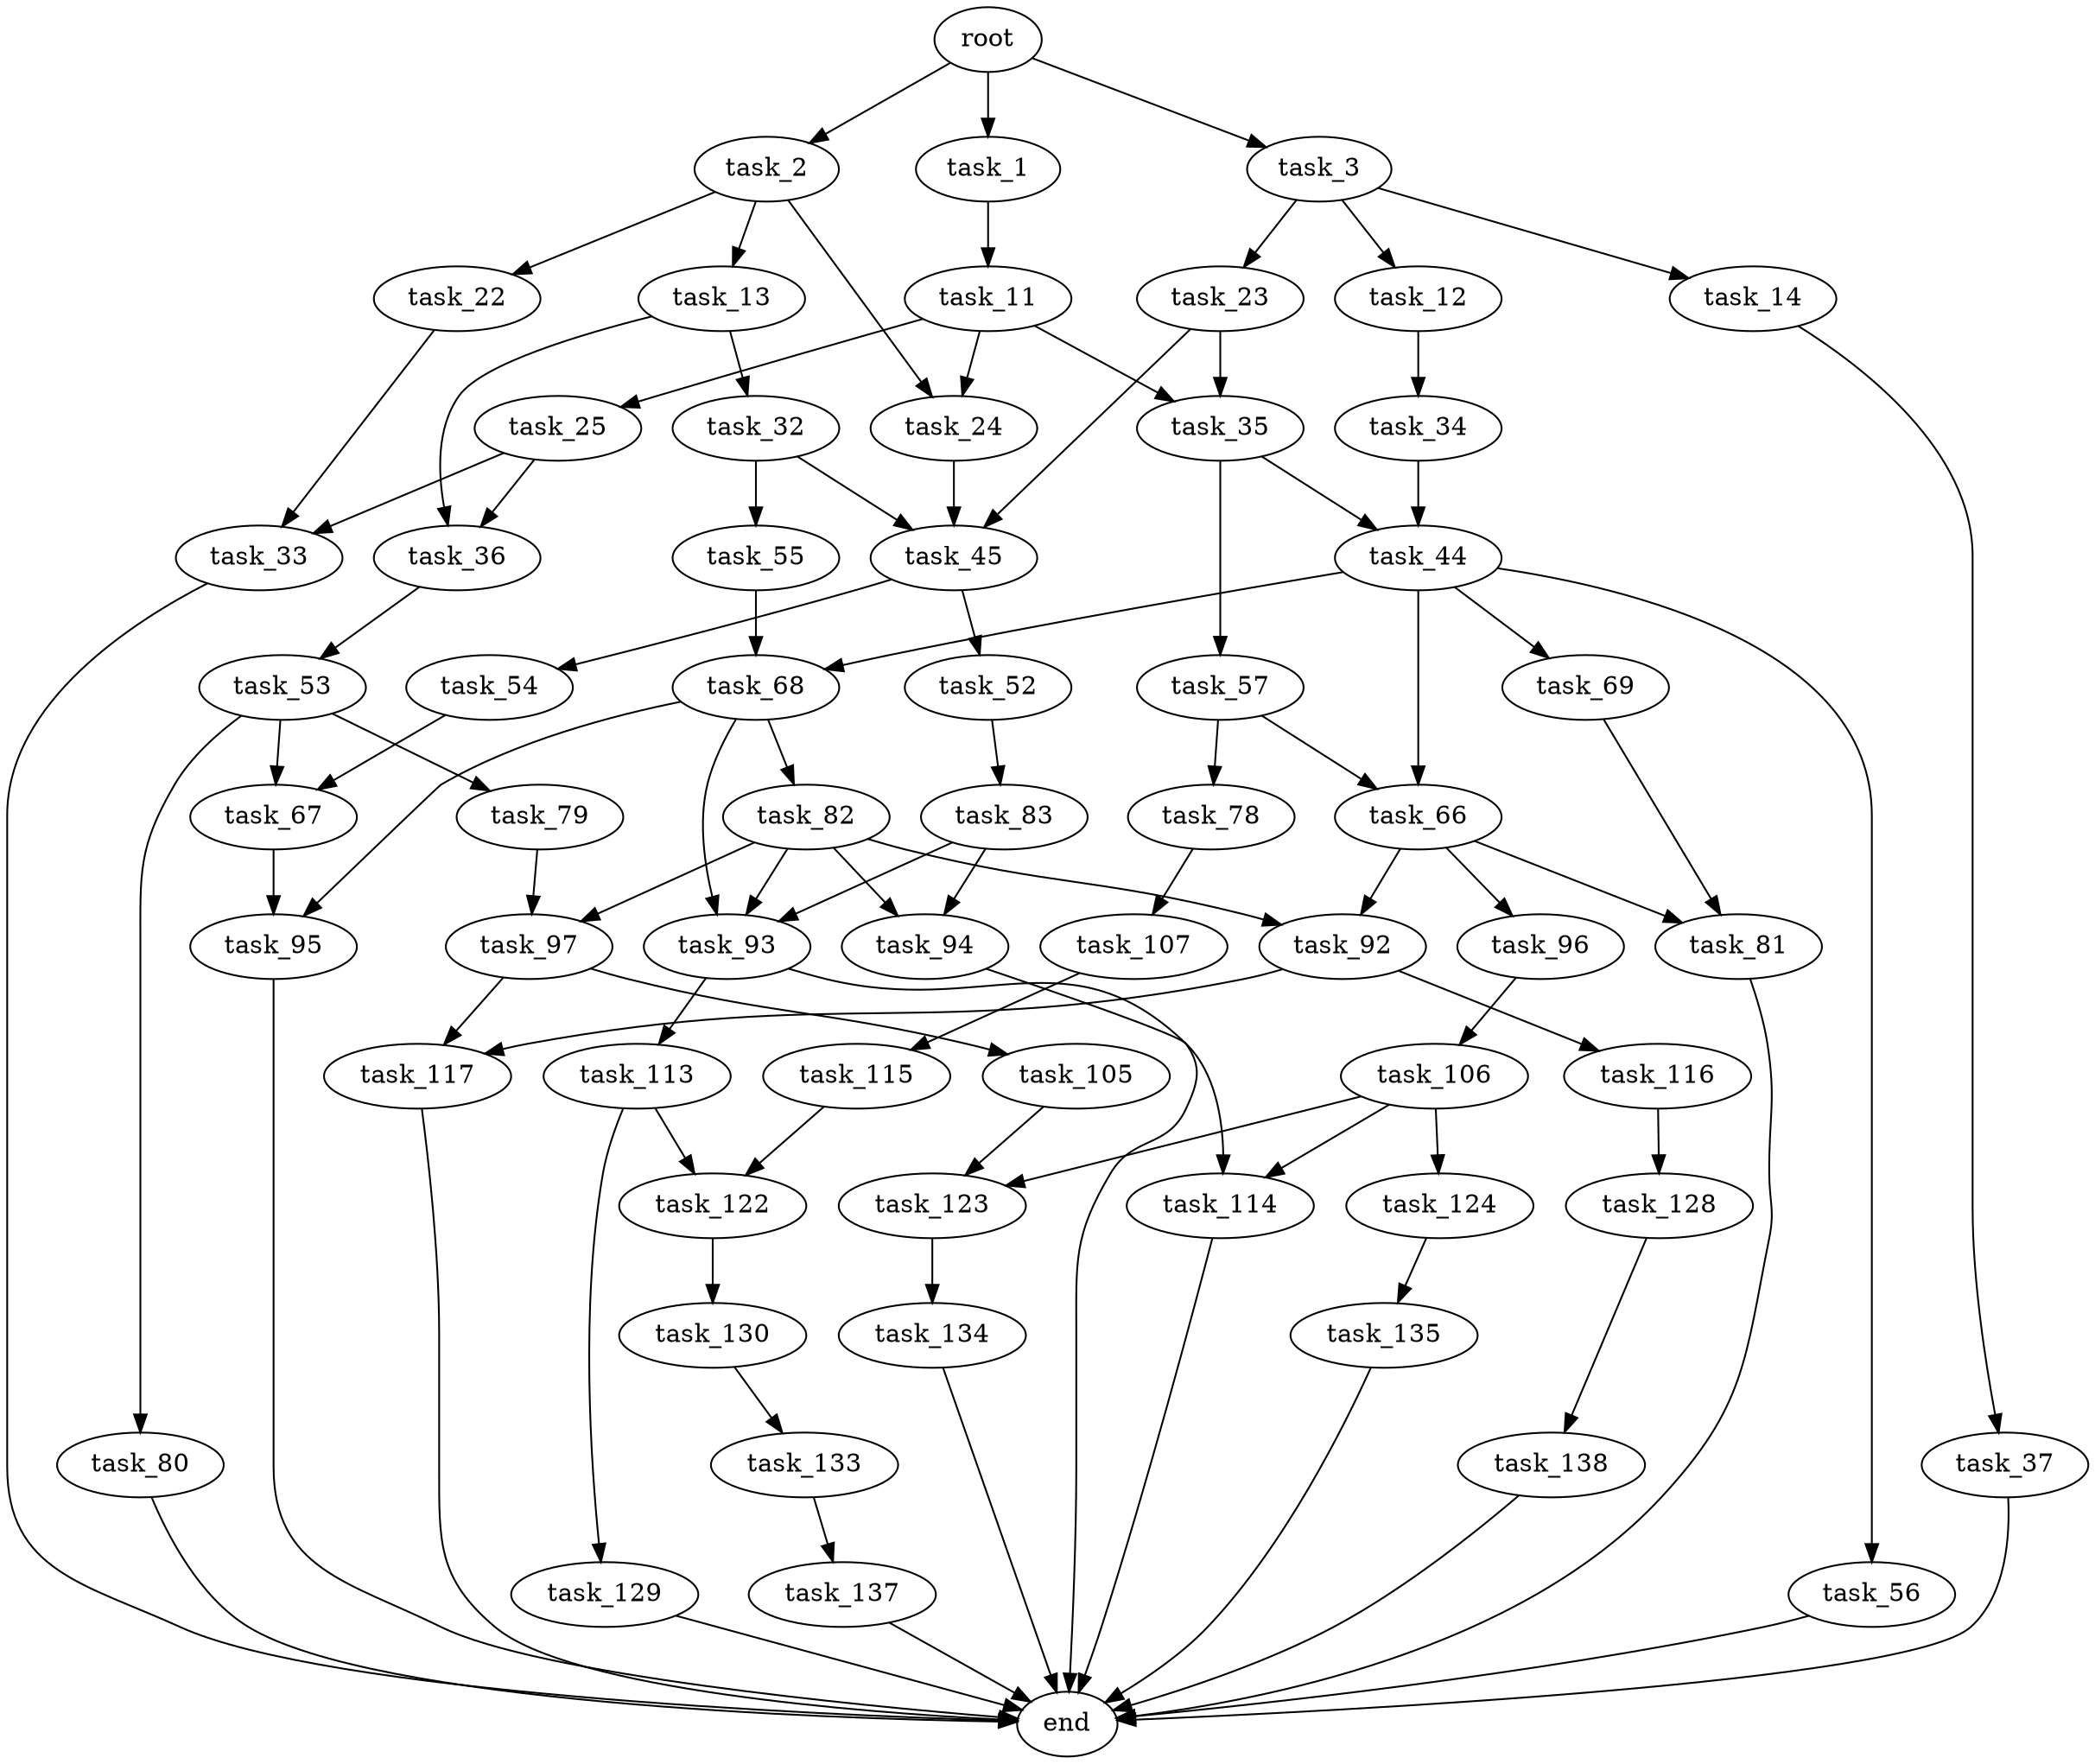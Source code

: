 digraph G {
  root [size="0.000000"];
  task_1 [size="127360426326.000000"];
  task_2 [size="368293445632.000000"];
  task_3 [size="549755813888.000000"];
  task_11 [size="24697882484.000000"];
  task_13 [size="549755813888.000000"];
  task_22 [size="134217728000.000000"];
  task_24 [size="8589934592.000000"];
  task_12 [size="8599956670.000000"];
  task_14 [size="121989061764.000000"];
  task_23 [size="111140916881.000000"];
  task_25 [size="606236039773.000000"];
  task_35 [size="134411761952.000000"];
  task_34 [size="6805781988.000000"];
  task_32 [size="8589934592.000000"];
  task_36 [size="23781521217.000000"];
  task_37 [size="549755813888.000000"];
  task_33 [size="134217728000.000000"];
  task_45 [size="1822971688.000000"];
  task_55 [size="43479822026.000000"];
  end [size="0.000000"];
  task_44 [size="58160325828.000000"];
  task_57 [size="63656417439.000000"];
  task_53 [size="68719476736.000000"];
  task_56 [size="78312518868.000000"];
  task_66 [size="900327201771.000000"];
  task_68 [size="412673790815.000000"];
  task_69 [size="368293445632.000000"];
  task_52 [size="4201017873.000000"];
  task_54 [size="34018939107.000000"];
  task_83 [size="190357807744.000000"];
  task_67 [size="119586499980.000000"];
  task_79 [size="1640252752.000000"];
  task_80 [size="1048564040.000000"];
  task_78 [size="753478743.000000"];
  task_81 [size="34938763731.000000"];
  task_92 [size="104364924828.000000"];
  task_96 [size="326566516962.000000"];
  task_95 [size="549755813888.000000"];
  task_82 [size="134217728000.000000"];
  task_93 [size="549755813888.000000"];
  task_107 [size="694921527404.000000"];
  task_97 [size="374860158936.000000"];
  task_94 [size="1073741824000.000000"];
  task_116 [size="8589934592.000000"];
  task_117 [size="187130794907.000000"];
  task_113 [size="154836712320.000000"];
  task_114 [size="59075630478.000000"];
  task_106 [size="203083724750.000000"];
  task_105 [size="168216151344.000000"];
  task_123 [size="87505255530.000000"];
  task_124 [size="145445524827.000000"];
  task_115 [size="124883041666.000000"];
  task_122 [size="12398986416.000000"];
  task_129 [size="75730400105.000000"];
  task_128 [size="1979720608.000000"];
  task_130 [size="1073741824000.000000"];
  task_134 [size="28991029248.000000"];
  task_135 [size="129313011020.000000"];
  task_138 [size="47362776902.000000"];
  task_133 [size="1676791828.000000"];
  task_137 [size="231928233984.000000"];

  root -> task_1 [size="1.000000"];
  root -> task_2 [size="1.000000"];
  root -> task_3 [size="1.000000"];
  task_1 -> task_11 [size="411041792.000000"];
  task_2 -> task_13 [size="411041792.000000"];
  task_2 -> task_22 [size="411041792.000000"];
  task_2 -> task_24 [size="411041792.000000"];
  task_3 -> task_12 [size="536870912.000000"];
  task_3 -> task_14 [size="536870912.000000"];
  task_3 -> task_23 [size="536870912.000000"];
  task_11 -> task_24 [size="411041792.000000"];
  task_11 -> task_25 [size="411041792.000000"];
  task_11 -> task_35 [size="411041792.000000"];
  task_13 -> task_32 [size="536870912.000000"];
  task_13 -> task_36 [size="536870912.000000"];
  task_22 -> task_33 [size="209715200.000000"];
  task_24 -> task_45 [size="33554432.000000"];
  task_12 -> task_34 [size="209715200.000000"];
  task_14 -> task_37 [size="134217728.000000"];
  task_23 -> task_35 [size="75497472.000000"];
  task_23 -> task_45 [size="75497472.000000"];
  task_25 -> task_33 [size="679477248.000000"];
  task_25 -> task_36 [size="679477248.000000"];
  task_35 -> task_44 [size="536870912.000000"];
  task_35 -> task_57 [size="536870912.000000"];
  task_34 -> task_44 [size="209715200.000000"];
  task_32 -> task_45 [size="33554432.000000"];
  task_32 -> task_55 [size="33554432.000000"];
  task_36 -> task_53 [size="679477248.000000"];
  task_37 -> end [size="1.000000"];
  task_33 -> end [size="1.000000"];
  task_45 -> task_52 [size="75497472.000000"];
  task_45 -> task_54 [size="75497472.000000"];
  task_55 -> task_68 [size="33554432.000000"];
  task_44 -> task_56 [size="134217728.000000"];
  task_44 -> task_66 [size="134217728.000000"];
  task_44 -> task_68 [size="134217728.000000"];
  task_44 -> task_69 [size="134217728.000000"];
  task_57 -> task_66 [size="301989888.000000"];
  task_57 -> task_78 [size="301989888.000000"];
  task_53 -> task_67 [size="134217728.000000"];
  task_53 -> task_79 [size="134217728.000000"];
  task_53 -> task_80 [size="134217728.000000"];
  task_56 -> end [size="1.000000"];
  task_66 -> task_81 [size="838860800.000000"];
  task_66 -> task_92 [size="838860800.000000"];
  task_66 -> task_96 [size="838860800.000000"];
  task_68 -> task_82 [size="679477248.000000"];
  task_68 -> task_93 [size="679477248.000000"];
  task_68 -> task_95 [size="679477248.000000"];
  task_69 -> task_81 [size="411041792.000000"];
  task_52 -> task_83 [size="209715200.000000"];
  task_54 -> task_67 [size="75497472.000000"];
  task_83 -> task_93 [size="536870912.000000"];
  task_83 -> task_94 [size="536870912.000000"];
  task_67 -> task_95 [size="134217728.000000"];
  task_79 -> task_97 [size="33554432.000000"];
  task_80 -> end [size="1.000000"];
  task_78 -> task_107 [size="33554432.000000"];
  task_81 -> end [size="1.000000"];
  task_92 -> task_116 [size="134217728.000000"];
  task_92 -> task_117 [size="134217728.000000"];
  task_96 -> task_106 [size="301989888.000000"];
  task_95 -> end [size="1.000000"];
  task_82 -> task_92 [size="209715200.000000"];
  task_82 -> task_93 [size="209715200.000000"];
  task_82 -> task_94 [size="209715200.000000"];
  task_82 -> task_97 [size="209715200.000000"];
  task_93 -> task_113 [size="536870912.000000"];
  task_93 -> task_114 [size="536870912.000000"];
  task_107 -> task_115 [size="536870912.000000"];
  task_97 -> task_105 [size="838860800.000000"];
  task_97 -> task_117 [size="838860800.000000"];
  task_94 -> end [size="1.000000"];
  task_116 -> task_128 [size="33554432.000000"];
  task_117 -> end [size="1.000000"];
  task_113 -> task_122 [size="134217728.000000"];
  task_113 -> task_129 [size="134217728.000000"];
  task_114 -> end [size="1.000000"];
  task_106 -> task_114 [size="301989888.000000"];
  task_106 -> task_123 [size="301989888.000000"];
  task_106 -> task_124 [size="301989888.000000"];
  task_105 -> task_123 [size="134217728.000000"];
  task_123 -> task_134 [size="75497472.000000"];
  task_124 -> task_135 [size="209715200.000000"];
  task_115 -> task_122 [size="411041792.000000"];
  task_122 -> task_130 [size="209715200.000000"];
  task_129 -> end [size="1.000000"];
  task_128 -> task_138 [size="33554432.000000"];
  task_130 -> task_133 [size="838860800.000000"];
  task_134 -> end [size="1.000000"];
  task_135 -> end [size="1.000000"];
  task_138 -> end [size="1.000000"];
  task_133 -> task_137 [size="33554432.000000"];
  task_137 -> end [size="1.000000"];
}
